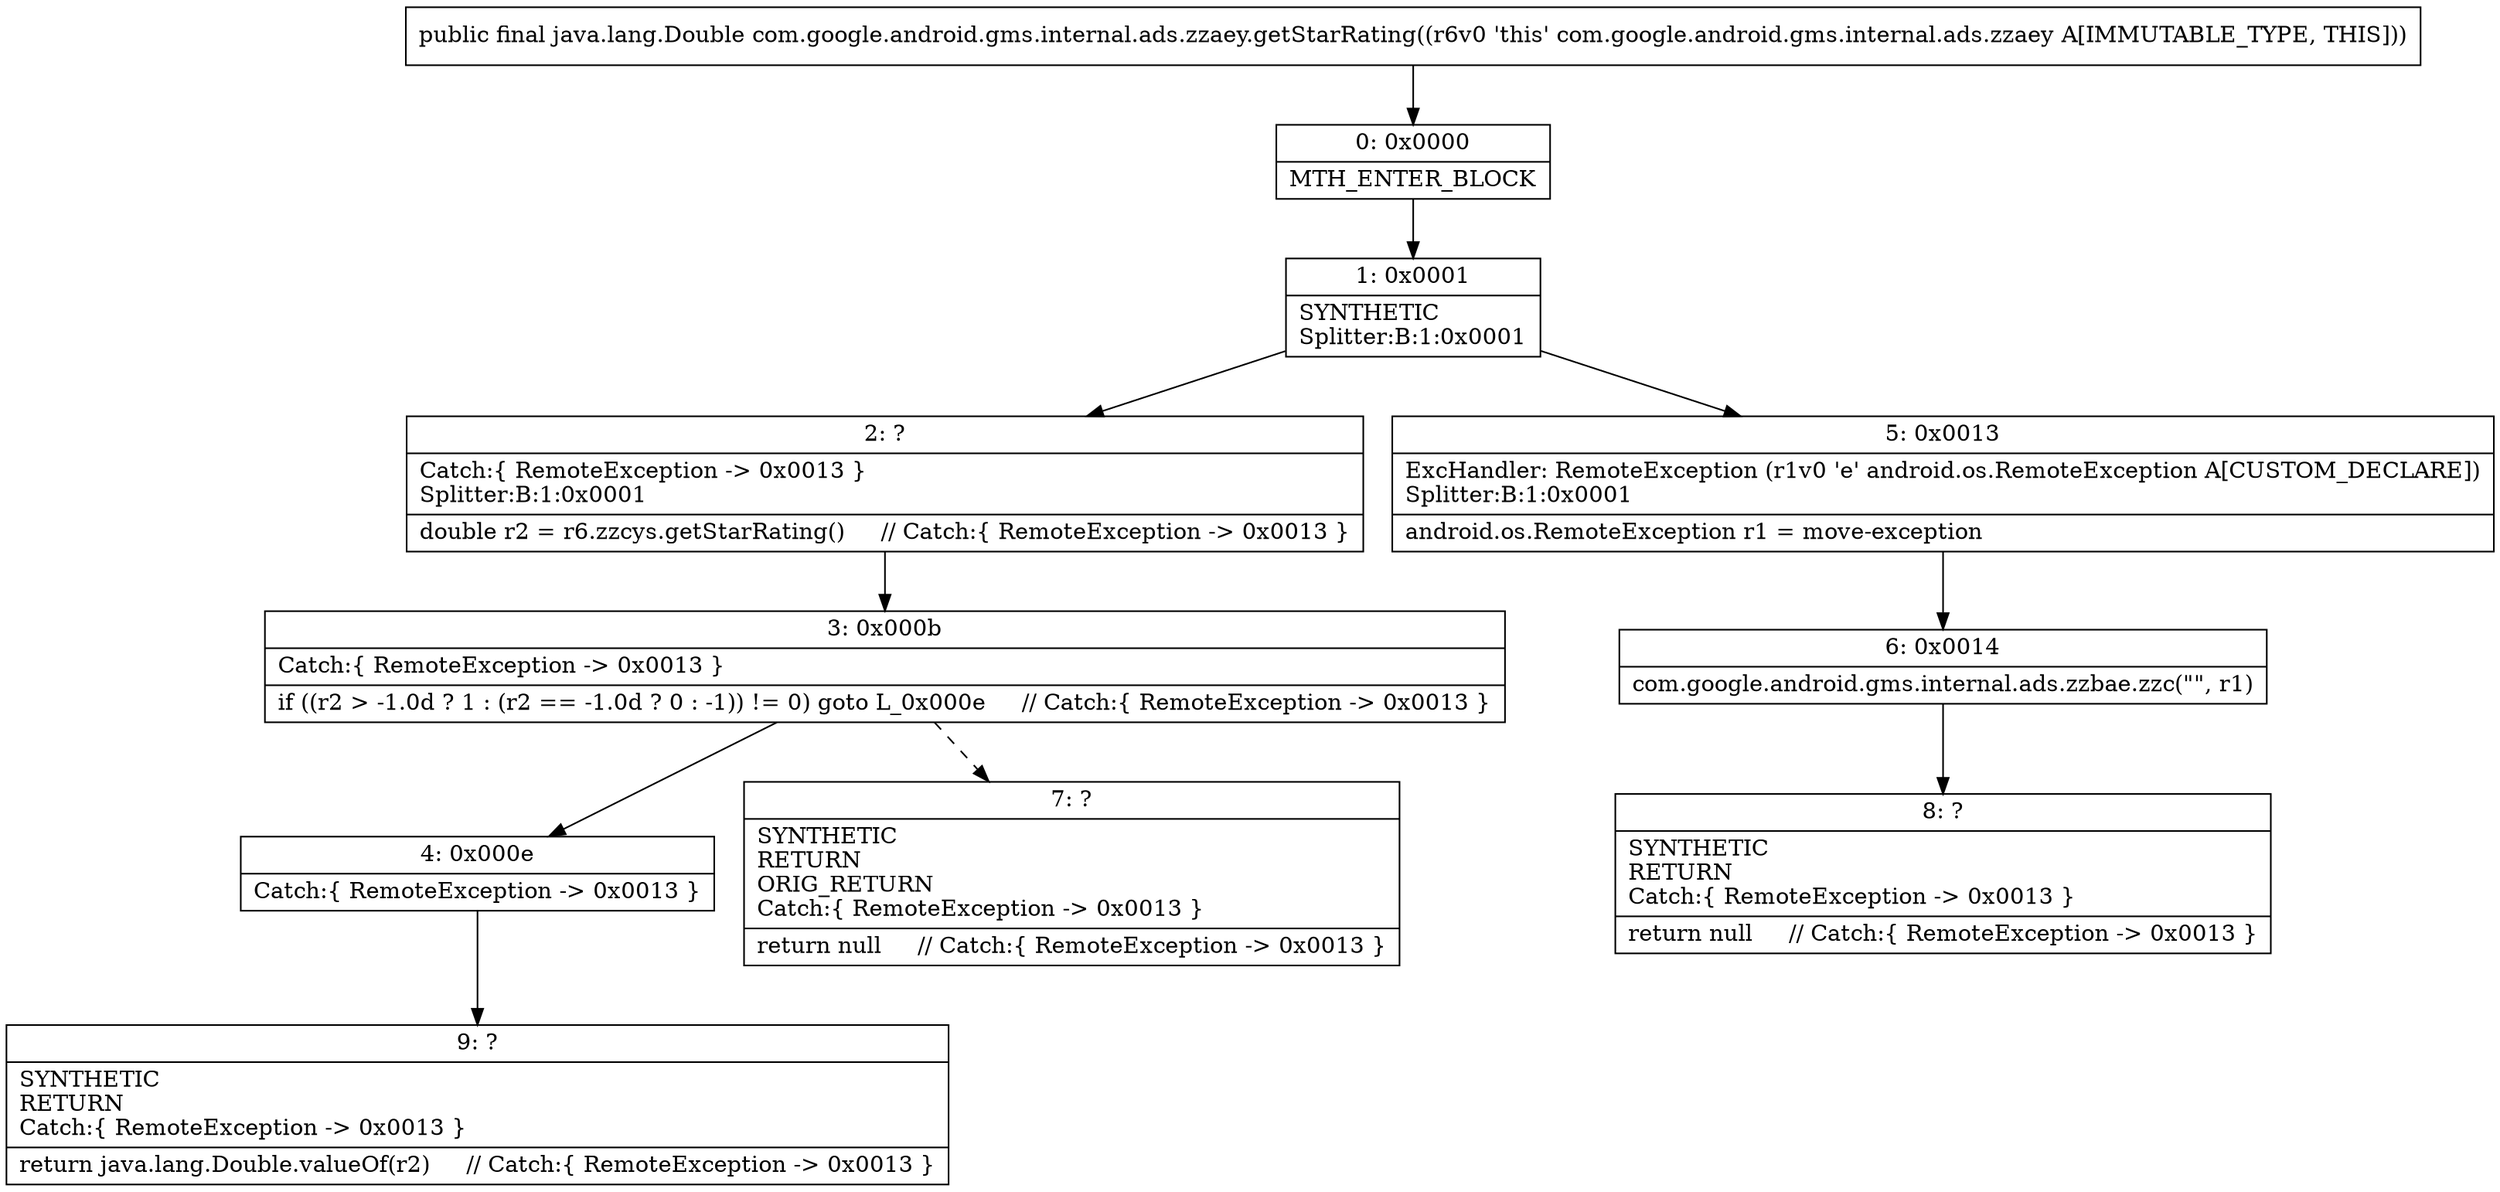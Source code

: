 digraph "CFG forcom.google.android.gms.internal.ads.zzaey.getStarRating()Ljava\/lang\/Double;" {
Node_0 [shape=record,label="{0\:\ 0x0000|MTH_ENTER_BLOCK\l}"];
Node_1 [shape=record,label="{1\:\ 0x0001|SYNTHETIC\lSplitter:B:1:0x0001\l}"];
Node_2 [shape=record,label="{2\:\ ?|Catch:\{ RemoteException \-\> 0x0013 \}\lSplitter:B:1:0x0001\l|double r2 = r6.zzcys.getStarRating()     \/\/ Catch:\{ RemoteException \-\> 0x0013 \}\l}"];
Node_3 [shape=record,label="{3\:\ 0x000b|Catch:\{ RemoteException \-\> 0x0013 \}\l|if ((r2 \> \-1.0d ? 1 : (r2 == \-1.0d ? 0 : \-1)) != 0) goto L_0x000e     \/\/ Catch:\{ RemoteException \-\> 0x0013 \}\l}"];
Node_4 [shape=record,label="{4\:\ 0x000e|Catch:\{ RemoteException \-\> 0x0013 \}\l}"];
Node_5 [shape=record,label="{5\:\ 0x0013|ExcHandler: RemoteException (r1v0 'e' android.os.RemoteException A[CUSTOM_DECLARE])\lSplitter:B:1:0x0001\l|android.os.RemoteException r1 = move\-exception\l}"];
Node_6 [shape=record,label="{6\:\ 0x0014|com.google.android.gms.internal.ads.zzbae.zzc(\"\", r1)\l}"];
Node_7 [shape=record,label="{7\:\ ?|SYNTHETIC\lRETURN\lORIG_RETURN\lCatch:\{ RemoteException \-\> 0x0013 \}\l|return null     \/\/ Catch:\{ RemoteException \-\> 0x0013 \}\l}"];
Node_8 [shape=record,label="{8\:\ ?|SYNTHETIC\lRETURN\lCatch:\{ RemoteException \-\> 0x0013 \}\l|return null     \/\/ Catch:\{ RemoteException \-\> 0x0013 \}\l}"];
Node_9 [shape=record,label="{9\:\ ?|SYNTHETIC\lRETURN\lCatch:\{ RemoteException \-\> 0x0013 \}\l|return java.lang.Double.valueOf(r2)     \/\/ Catch:\{ RemoteException \-\> 0x0013 \}\l}"];
MethodNode[shape=record,label="{public final java.lang.Double com.google.android.gms.internal.ads.zzaey.getStarRating((r6v0 'this' com.google.android.gms.internal.ads.zzaey A[IMMUTABLE_TYPE, THIS])) }"];
MethodNode -> Node_0;
Node_0 -> Node_1;
Node_1 -> Node_2;
Node_1 -> Node_5;
Node_2 -> Node_3;
Node_3 -> Node_4;
Node_3 -> Node_7[style=dashed];
Node_4 -> Node_9;
Node_5 -> Node_6;
Node_6 -> Node_8;
}

